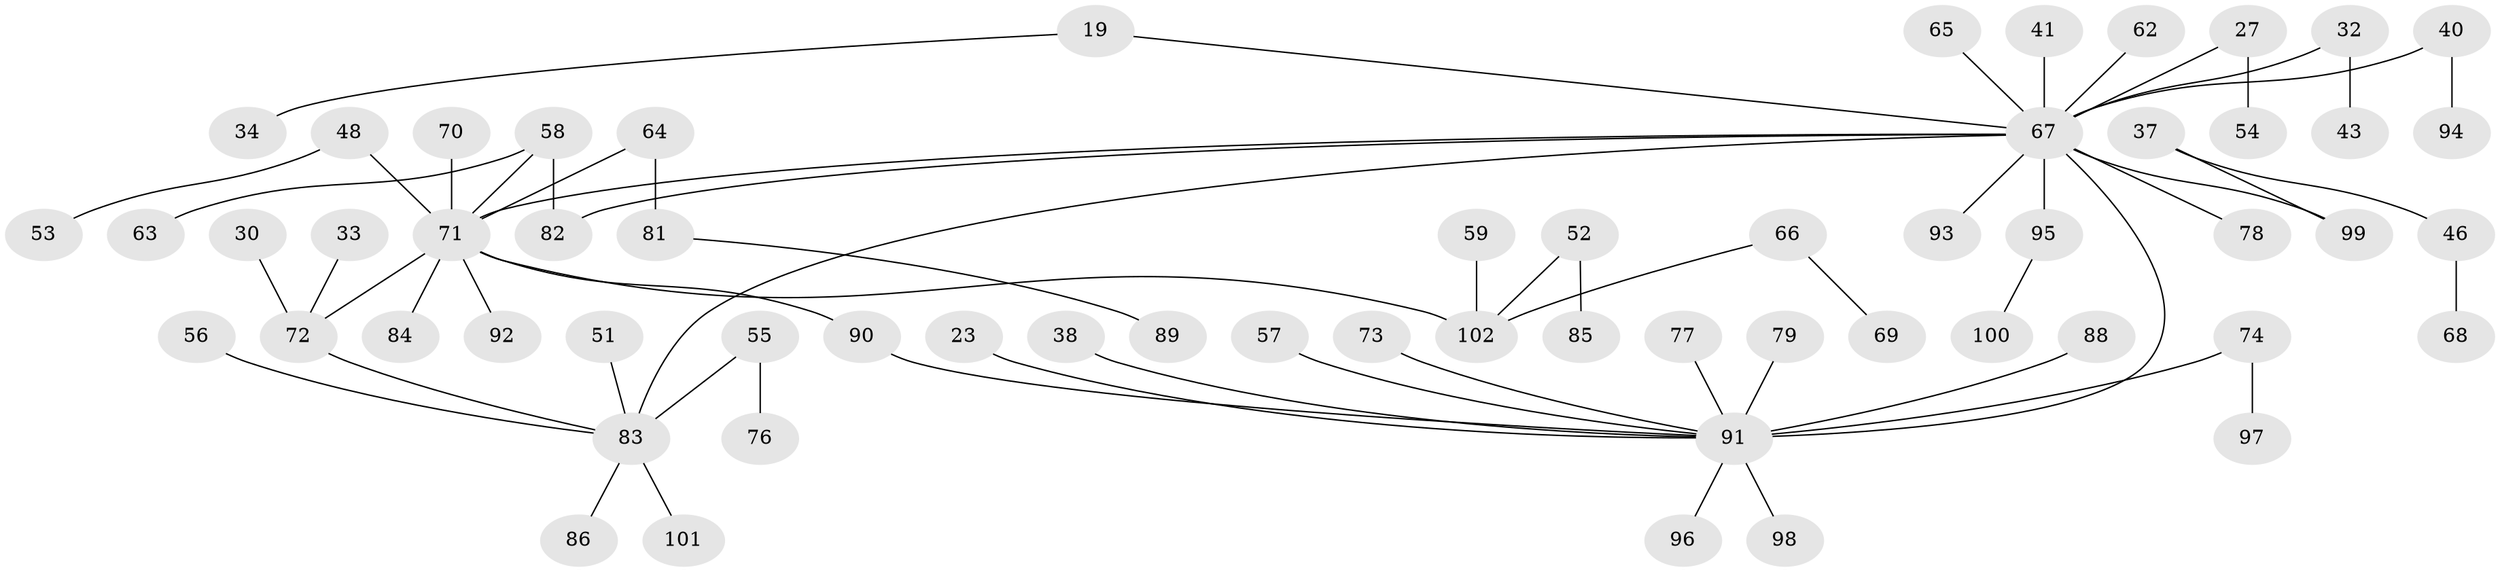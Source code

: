 // original degree distribution, {6: 0.0196078431372549, 7: 0.0196078431372549, 3: 0.1568627450980392, 5: 0.029411764705882353, 9: 0.00980392156862745, 4: 0.029411764705882353, 2: 0.30392156862745096, 1: 0.43137254901960786}
// Generated by graph-tools (version 1.1) at 2025/44/03/04/25 21:44:36]
// undirected, 61 vertices, 63 edges
graph export_dot {
graph [start="1"]
  node [color=gray90,style=filled];
  19;
  23;
  27 [super="+24"];
  30;
  32;
  33;
  34;
  37;
  38;
  40;
  41 [super="+17"];
  43;
  46;
  48;
  51;
  52;
  53;
  54;
  55;
  56;
  57;
  58 [super="+39+47"];
  59;
  62;
  63;
  64;
  65;
  66;
  67 [super="+26+42+6+10+9"];
  68;
  69;
  70;
  71 [super="+60"];
  72 [super="+3+18"];
  73;
  74;
  76;
  77;
  78;
  79;
  81;
  82;
  83 [super="+45+12"];
  84;
  85;
  86;
  88;
  89;
  90 [super="+87"];
  91 [super="+75+50+44"];
  92;
  93;
  94;
  95;
  96;
  97;
  98;
  99 [super="+14"];
  100;
  101;
  102 [super="+21"];
  19 -- 34;
  19 -- 67;
  23 -- 91;
  27 -- 67;
  27 -- 54;
  30 -- 72;
  32 -- 43;
  32 -- 67;
  33 -- 72;
  37 -- 46;
  37 -- 99;
  38 -- 91;
  40 -- 94;
  40 -- 67;
  41 -- 67;
  46 -- 68;
  48 -- 53;
  48 -- 71;
  51 -- 83;
  52 -- 85;
  52 -- 102;
  55 -- 76;
  55 -- 83;
  56 -- 83;
  57 -- 91;
  58 -- 82;
  58 -- 63;
  58 -- 71;
  59 -- 102;
  62 -- 67;
  64 -- 81;
  64 -- 71;
  65 -- 67;
  66 -- 69;
  66 -- 102;
  67 -- 71 [weight=2];
  67 -- 78;
  67 -- 83 [weight=2];
  67 -- 93;
  67 -- 82;
  67 -- 95;
  67 -- 99;
  67 -- 91 [weight=3];
  70 -- 71;
  71 -- 102;
  71 -- 72;
  71 -- 84;
  71 -- 92;
  71 -- 90;
  72 -- 83;
  73 -- 91;
  74 -- 97;
  74 -- 91;
  77 -- 91;
  79 -- 91;
  81 -- 89;
  83 -- 101;
  83 -- 86;
  88 -- 91;
  90 -- 91;
  91 -- 96;
  91 -- 98;
  95 -- 100;
}
